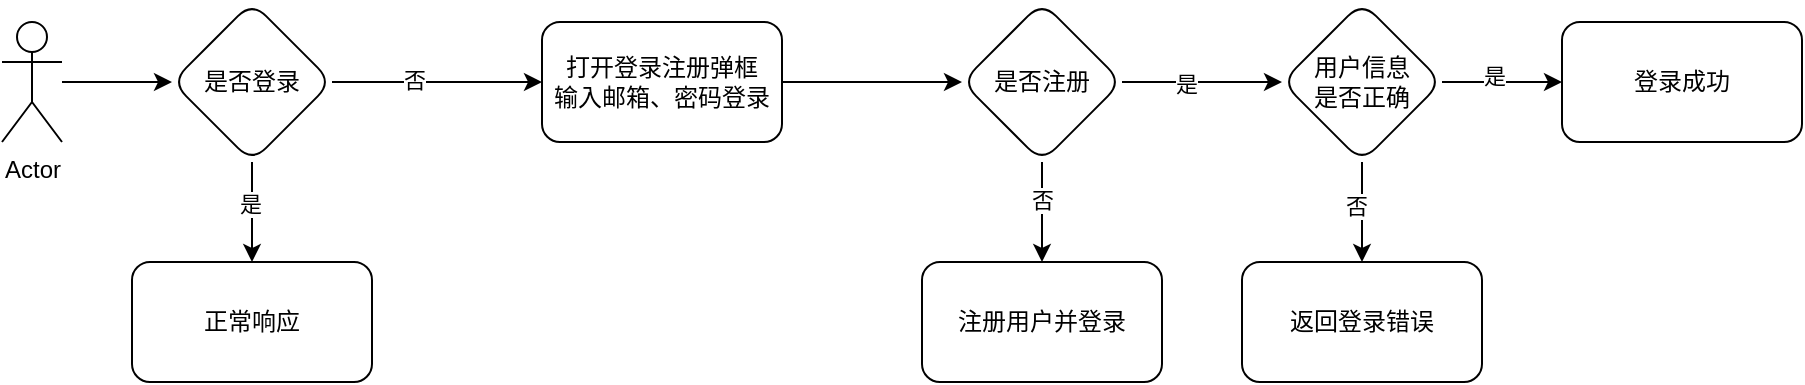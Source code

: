 <mxfile version="21.7.4" type="github">
  <diagram id="C5RBs43oDa-KdzZeNtuy" name="Page-1">
    <mxGraphModel dx="977" dy="624" grid="1" gridSize="10" guides="1" tooltips="1" connect="1" arrows="1" fold="1" page="1" pageScale="1" pageWidth="827" pageHeight="1169" math="0" shadow="0">
      <root>
        <mxCell id="WIyWlLk6GJQsqaUBKTNV-0" />
        <mxCell id="WIyWlLk6GJQsqaUBKTNV-1" parent="WIyWlLk6GJQsqaUBKTNV-0" />
        <mxCell id="JSzMe7RM2UL-M2G53TIr-12" value="" style="edgeStyle=orthogonalEdgeStyle;rounded=0;orthogonalLoop=1;jettySize=auto;html=1;" edge="1" parent="WIyWlLk6GJQsqaUBKTNV-1" source="JSzMe7RM2UL-M2G53TIr-0" target="JSzMe7RM2UL-M2G53TIr-11">
          <mxGeometry relative="1" as="geometry" />
        </mxCell>
        <mxCell id="JSzMe7RM2UL-M2G53TIr-0" value="Actor" style="shape=umlActor;verticalLabelPosition=bottom;verticalAlign=top;html=1;outlineConnect=0;" vertex="1" parent="WIyWlLk6GJQsqaUBKTNV-1">
          <mxGeometry x="40" y="120" width="30" height="60" as="geometry" />
        </mxCell>
        <mxCell id="JSzMe7RM2UL-M2G53TIr-14" value="" style="edgeStyle=orthogonalEdgeStyle;rounded=0;orthogonalLoop=1;jettySize=auto;html=1;" edge="1" parent="WIyWlLk6GJQsqaUBKTNV-1" source="JSzMe7RM2UL-M2G53TIr-11" target="JSzMe7RM2UL-M2G53TIr-13">
          <mxGeometry relative="1" as="geometry" />
        </mxCell>
        <mxCell id="JSzMe7RM2UL-M2G53TIr-15" value="是" style="edgeLabel;html=1;align=center;verticalAlign=middle;resizable=0;points=[];" vertex="1" connectable="0" parent="JSzMe7RM2UL-M2G53TIr-14">
          <mxGeometry x="-0.158" y="-1" relative="1" as="geometry">
            <mxPoint as="offset" />
          </mxGeometry>
        </mxCell>
        <mxCell id="JSzMe7RM2UL-M2G53TIr-17" value="" style="edgeStyle=orthogonalEdgeStyle;rounded=0;orthogonalLoop=1;jettySize=auto;html=1;" edge="1" parent="WIyWlLk6GJQsqaUBKTNV-1" source="JSzMe7RM2UL-M2G53TIr-11" target="JSzMe7RM2UL-M2G53TIr-16">
          <mxGeometry relative="1" as="geometry" />
        </mxCell>
        <mxCell id="JSzMe7RM2UL-M2G53TIr-18" value="否" style="edgeLabel;html=1;align=center;verticalAlign=middle;resizable=0;points=[];" vertex="1" connectable="0" parent="JSzMe7RM2UL-M2G53TIr-17">
          <mxGeometry x="-0.223" y="1" relative="1" as="geometry">
            <mxPoint as="offset" />
          </mxGeometry>
        </mxCell>
        <mxCell id="JSzMe7RM2UL-M2G53TIr-11" value="是否登录" style="rhombus;whiteSpace=wrap;html=1;verticalAlign=middle;rounded=1;" vertex="1" parent="WIyWlLk6GJQsqaUBKTNV-1">
          <mxGeometry x="125" y="110" width="80" height="80" as="geometry" />
        </mxCell>
        <mxCell id="JSzMe7RM2UL-M2G53TIr-13" value="正常响应" style="rounded=1;whiteSpace=wrap;html=1;" vertex="1" parent="WIyWlLk6GJQsqaUBKTNV-1">
          <mxGeometry x="105" y="240" width="120" height="60" as="geometry" />
        </mxCell>
        <mxCell id="JSzMe7RM2UL-M2G53TIr-24" value="" style="edgeStyle=orthogonalEdgeStyle;rounded=0;orthogonalLoop=1;jettySize=auto;html=1;" edge="1" parent="WIyWlLk6GJQsqaUBKTNV-1" source="JSzMe7RM2UL-M2G53TIr-16" target="JSzMe7RM2UL-M2G53TIr-23">
          <mxGeometry relative="1" as="geometry" />
        </mxCell>
        <mxCell id="JSzMe7RM2UL-M2G53TIr-16" value="打开登录注册弹框&lt;br&gt;输入邮箱、密码登录" style="rounded=1;whiteSpace=wrap;html=1;" vertex="1" parent="WIyWlLk6GJQsqaUBKTNV-1">
          <mxGeometry x="310" y="120" width="120" height="60" as="geometry" />
        </mxCell>
        <mxCell id="JSzMe7RM2UL-M2G53TIr-26" value="" style="edgeStyle=orthogonalEdgeStyle;rounded=0;orthogonalLoop=1;jettySize=auto;html=1;" edge="1" parent="WIyWlLk6GJQsqaUBKTNV-1" source="JSzMe7RM2UL-M2G53TIr-23" target="JSzMe7RM2UL-M2G53TIr-25">
          <mxGeometry relative="1" as="geometry" />
        </mxCell>
        <mxCell id="JSzMe7RM2UL-M2G53TIr-31" value="否" style="edgeLabel;html=1;align=center;verticalAlign=middle;resizable=0;points=[];" vertex="1" connectable="0" parent="JSzMe7RM2UL-M2G53TIr-26">
          <mxGeometry x="-0.246" relative="1" as="geometry">
            <mxPoint as="offset" />
          </mxGeometry>
        </mxCell>
        <mxCell id="JSzMe7RM2UL-M2G53TIr-37" value="" style="edgeStyle=orthogonalEdgeStyle;rounded=0;orthogonalLoop=1;jettySize=auto;html=1;" edge="1" parent="WIyWlLk6GJQsqaUBKTNV-1" source="JSzMe7RM2UL-M2G53TIr-23" target="JSzMe7RM2UL-M2G53TIr-36">
          <mxGeometry relative="1" as="geometry" />
        </mxCell>
        <mxCell id="JSzMe7RM2UL-M2G53TIr-38" value="是" style="edgeLabel;html=1;align=center;verticalAlign=middle;resizable=0;points=[];" vertex="1" connectable="0" parent="JSzMe7RM2UL-M2G53TIr-37">
          <mxGeometry x="-0.211" y="-1" relative="1" as="geometry">
            <mxPoint as="offset" />
          </mxGeometry>
        </mxCell>
        <mxCell id="JSzMe7RM2UL-M2G53TIr-23" value="是否注册" style="rhombus;whiteSpace=wrap;html=1;rounded=1;" vertex="1" parent="WIyWlLk6GJQsqaUBKTNV-1">
          <mxGeometry x="520" y="110" width="80" height="80" as="geometry" />
        </mxCell>
        <mxCell id="JSzMe7RM2UL-M2G53TIr-25" value="注册用户并登录" style="whiteSpace=wrap;html=1;rounded=1;" vertex="1" parent="WIyWlLk6GJQsqaUBKTNV-1">
          <mxGeometry x="500" y="240" width="120" height="60" as="geometry" />
        </mxCell>
        <mxCell id="JSzMe7RM2UL-M2G53TIr-40" value="" style="edgeStyle=orthogonalEdgeStyle;rounded=0;orthogonalLoop=1;jettySize=auto;html=1;" edge="1" parent="WIyWlLk6GJQsqaUBKTNV-1" source="JSzMe7RM2UL-M2G53TIr-36" target="JSzMe7RM2UL-M2G53TIr-39">
          <mxGeometry relative="1" as="geometry" />
        </mxCell>
        <mxCell id="JSzMe7RM2UL-M2G53TIr-41" value="否" style="edgeLabel;html=1;align=center;verticalAlign=middle;resizable=0;points=[];" vertex="1" connectable="0" parent="JSzMe7RM2UL-M2G53TIr-40">
          <mxGeometry x="-0.131" y="-3" relative="1" as="geometry">
            <mxPoint as="offset" />
          </mxGeometry>
        </mxCell>
        <mxCell id="JSzMe7RM2UL-M2G53TIr-43" value="" style="edgeStyle=orthogonalEdgeStyle;rounded=0;orthogonalLoop=1;jettySize=auto;html=1;" edge="1" parent="WIyWlLk6GJQsqaUBKTNV-1" source="JSzMe7RM2UL-M2G53TIr-36" target="JSzMe7RM2UL-M2G53TIr-42">
          <mxGeometry relative="1" as="geometry" />
        </mxCell>
        <mxCell id="JSzMe7RM2UL-M2G53TIr-44" value="是" style="edgeLabel;html=1;align=center;verticalAlign=middle;resizable=0;points=[];" vertex="1" connectable="0" parent="JSzMe7RM2UL-M2G53TIr-43">
          <mxGeometry x="-0.138" y="3" relative="1" as="geometry">
            <mxPoint as="offset" />
          </mxGeometry>
        </mxCell>
        <mxCell id="JSzMe7RM2UL-M2G53TIr-36" value="用户信息&lt;br&gt;是否正确" style="rhombus;whiteSpace=wrap;html=1;rounded=1;" vertex="1" parent="WIyWlLk6GJQsqaUBKTNV-1">
          <mxGeometry x="680" y="110" width="80" height="80" as="geometry" />
        </mxCell>
        <mxCell id="JSzMe7RM2UL-M2G53TIr-39" value="返回登录错误" style="whiteSpace=wrap;html=1;rounded=1;" vertex="1" parent="WIyWlLk6GJQsqaUBKTNV-1">
          <mxGeometry x="660" y="240" width="120" height="60" as="geometry" />
        </mxCell>
        <mxCell id="JSzMe7RM2UL-M2G53TIr-42" value="登录成功" style="whiteSpace=wrap;html=1;rounded=1;" vertex="1" parent="WIyWlLk6GJQsqaUBKTNV-1">
          <mxGeometry x="820" y="120" width="120" height="60" as="geometry" />
        </mxCell>
      </root>
    </mxGraphModel>
  </diagram>
</mxfile>
